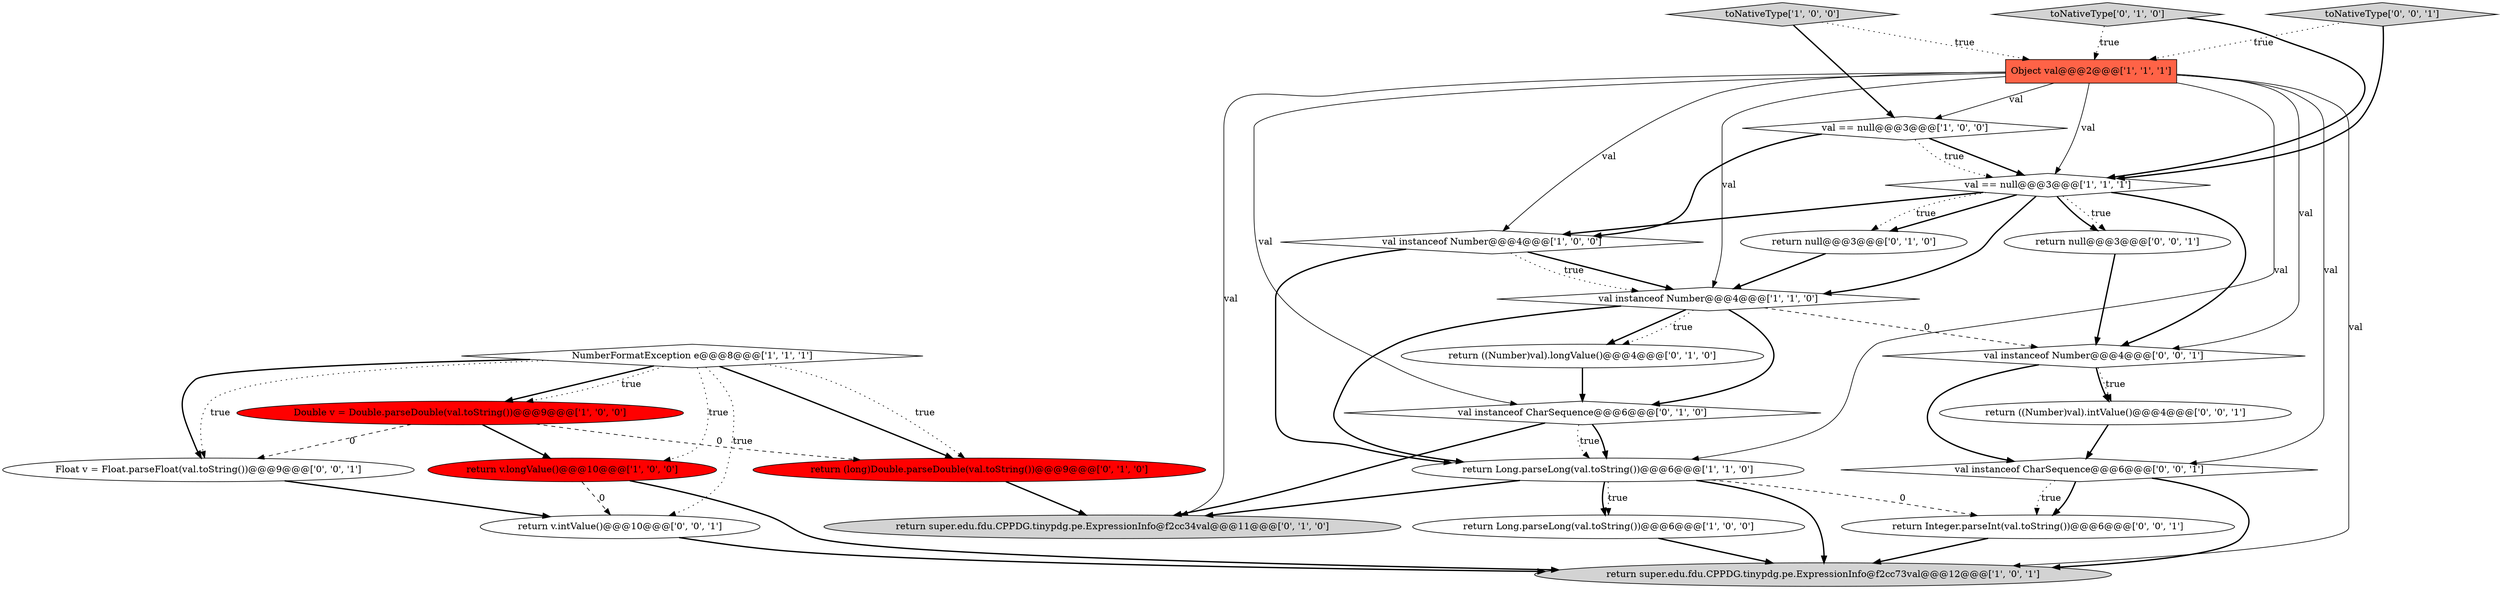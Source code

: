 digraph {
22 [style = filled, label = "return Integer.parseInt(val.toString())@@@6@@@['0', '0', '1']", fillcolor = white, shape = ellipse image = "AAA0AAABBB3BBB"];
16 [style = filled, label = "return null@@@3@@@['0', '1', '0']", fillcolor = white, shape = ellipse image = "AAA0AAABBB2BBB"];
1 [style = filled, label = "val == null@@@3@@@['1', '1', '1']", fillcolor = white, shape = diamond image = "AAA0AAABBB1BBB"];
9 [style = filled, label = "Double v = Double.parseDouble(val.toString())@@@9@@@['1', '0', '0']", fillcolor = red, shape = ellipse image = "AAA1AAABBB1BBB"];
19 [style = filled, label = "return null@@@3@@@['0', '0', '1']", fillcolor = white, shape = ellipse image = "AAA0AAABBB3BBB"];
6 [style = filled, label = "return Long.parseLong(val.toString())@@@6@@@['1', '1', '0']", fillcolor = white, shape = ellipse image = "AAA0AAABBB1BBB"];
13 [style = filled, label = "return (long)Double.parseDouble(val.toString())@@@9@@@['0', '1', '0']", fillcolor = red, shape = ellipse image = "AAA1AAABBB2BBB"];
17 [style = filled, label = "val instanceof CharSequence@@@6@@@['0', '1', '0']", fillcolor = white, shape = diamond image = "AAA0AAABBB2BBB"];
12 [style = filled, label = "return super.edu.fdu.CPPDG.tinypdg.pe.ExpressionInfo@f2cc34val@@@11@@@['0', '1', '0']", fillcolor = lightgray, shape = ellipse image = "AAA0AAABBB2BBB"];
18 [style = filled, label = "val instanceof CharSequence@@@6@@@['0', '0', '1']", fillcolor = white, shape = diamond image = "AAA0AAABBB3BBB"];
2 [style = filled, label = "val instanceof Number@@@4@@@['1', '0', '0']", fillcolor = white, shape = diamond image = "AAA0AAABBB1BBB"];
11 [style = filled, label = "toNativeType['1', '0', '0']", fillcolor = lightgray, shape = diamond image = "AAA0AAABBB1BBB"];
25 [style = filled, label = "val instanceof Number@@@4@@@['0', '0', '1']", fillcolor = white, shape = diamond image = "AAA0AAABBB3BBB"];
20 [style = filled, label = "toNativeType['0', '0', '1']", fillcolor = lightgray, shape = diamond image = "AAA0AAABBB3BBB"];
23 [style = filled, label = "return v.intValue()@@@10@@@['0', '0', '1']", fillcolor = white, shape = ellipse image = "AAA0AAABBB3BBB"];
14 [style = filled, label = "return ((Number)val).longValue()@@@4@@@['0', '1', '0']", fillcolor = white, shape = ellipse image = "AAA0AAABBB2BBB"];
15 [style = filled, label = "toNativeType['0', '1', '0']", fillcolor = lightgray, shape = diamond image = "AAA0AAABBB2BBB"];
0 [style = filled, label = "val == null@@@3@@@['1', '0', '0']", fillcolor = white, shape = diamond image = "AAA0AAABBB1BBB"];
3 [style = filled, label = "return Long.parseLong(val.toString())@@@6@@@['1', '0', '0']", fillcolor = white, shape = ellipse image = "AAA0AAABBB1BBB"];
5 [style = filled, label = "return v.longValue()@@@10@@@['1', '0', '0']", fillcolor = red, shape = ellipse image = "AAA1AAABBB1BBB"];
21 [style = filled, label = "return ((Number)val).intValue()@@@4@@@['0', '0', '1']", fillcolor = white, shape = ellipse image = "AAA0AAABBB3BBB"];
24 [style = filled, label = "Float v = Float.parseFloat(val.toString())@@@9@@@['0', '0', '1']", fillcolor = white, shape = ellipse image = "AAA0AAABBB3BBB"];
10 [style = filled, label = "val instanceof Number@@@4@@@['1', '1', '0']", fillcolor = white, shape = diamond image = "AAA0AAABBB1BBB"];
4 [style = filled, label = "return super.edu.fdu.CPPDG.tinypdg.pe.ExpressionInfo@f2cc73val@@@12@@@['1', '0', '1']", fillcolor = lightgray, shape = ellipse image = "AAA0AAABBB1BBB"];
8 [style = filled, label = "NumberFormatException e@@@8@@@['1', '1', '1']", fillcolor = white, shape = diamond image = "AAA0AAABBB1BBB"];
7 [style = filled, label = "Object val@@@2@@@['1', '1', '1']", fillcolor = tomato, shape = box image = "AAA0AAABBB1BBB"];
11->7 [style = dotted, label="true"];
6->3 [style = bold, label=""];
8->24 [style = bold, label=""];
9->24 [style = dashed, label="0"];
10->14 [style = bold, label=""];
17->6 [style = dotted, label="true"];
16->10 [style = bold, label=""];
2->6 [style = bold, label=""];
17->6 [style = bold, label=""];
5->23 [style = dashed, label="0"];
0->2 [style = bold, label=""];
25->18 [style = bold, label=""];
23->4 [style = bold, label=""];
8->23 [style = dotted, label="true"];
14->17 [style = bold, label=""];
10->17 [style = bold, label=""];
20->7 [style = dotted, label="true"];
20->1 [style = bold, label=""];
15->7 [style = dotted, label="true"];
7->18 [style = solid, label="val"];
2->10 [style = bold, label=""];
24->23 [style = bold, label=""];
1->19 [style = dotted, label="true"];
10->6 [style = bold, label=""];
3->4 [style = bold, label=""];
21->18 [style = bold, label=""];
7->2 [style = solid, label="val"];
8->24 [style = dotted, label="true"];
19->25 [style = bold, label=""];
6->22 [style = dashed, label="0"];
22->4 [style = bold, label=""];
10->14 [style = dotted, label="true"];
6->4 [style = bold, label=""];
11->0 [style = bold, label=""];
17->12 [style = bold, label=""];
13->12 [style = bold, label=""];
18->22 [style = bold, label=""];
18->4 [style = bold, label=""];
8->5 [style = dotted, label="true"];
1->16 [style = bold, label=""];
0->1 [style = bold, label=""];
7->6 [style = solid, label="val"];
0->1 [style = dotted, label="true"];
5->4 [style = bold, label=""];
7->17 [style = solid, label="val"];
9->13 [style = dashed, label="0"];
7->1 [style = solid, label="val"];
8->9 [style = bold, label=""];
9->5 [style = bold, label=""];
7->4 [style = solid, label="val"];
1->16 [style = dotted, label="true"];
8->13 [style = dotted, label="true"];
1->2 [style = bold, label=""];
8->9 [style = dotted, label="true"];
7->0 [style = solid, label="val"];
6->3 [style = dotted, label="true"];
1->19 [style = bold, label=""];
1->10 [style = bold, label=""];
7->10 [style = solid, label="val"];
7->25 [style = solid, label="val"];
1->25 [style = bold, label=""];
6->12 [style = bold, label=""];
7->12 [style = solid, label="val"];
25->21 [style = bold, label=""];
8->13 [style = bold, label=""];
25->21 [style = dotted, label="true"];
2->10 [style = dotted, label="true"];
10->25 [style = dashed, label="0"];
15->1 [style = bold, label=""];
18->22 [style = dotted, label="true"];
}
